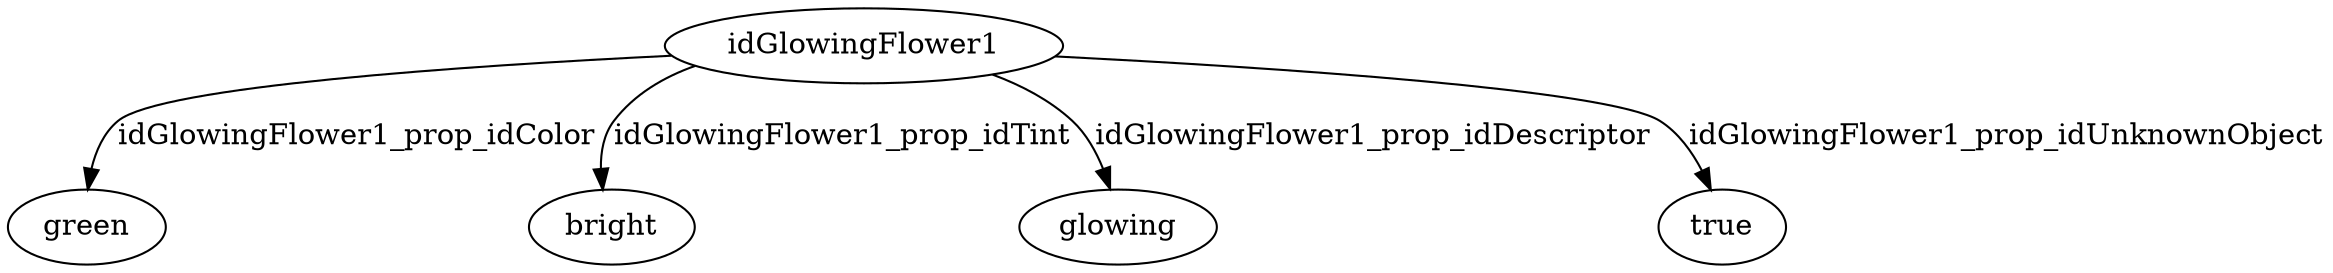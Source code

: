 strict digraph  {
idGlowingFlower1 [node_type=entity_node];
green [node_type=property_node];
bright [node_type=property_node];
glowing [node_type=property_node];
true [node_type=property_node];
idGlowingFlower1 -> green  [edge_type=property, label=idGlowingFlower1_prop_idColor];
idGlowingFlower1 -> bright  [edge_type=property, label=idGlowingFlower1_prop_idTint];
idGlowingFlower1 -> glowing  [edge_type=property, label=idGlowingFlower1_prop_idDescriptor];
idGlowingFlower1 -> true  [edge_type=property, label=idGlowingFlower1_prop_idUnknownObject];
}
